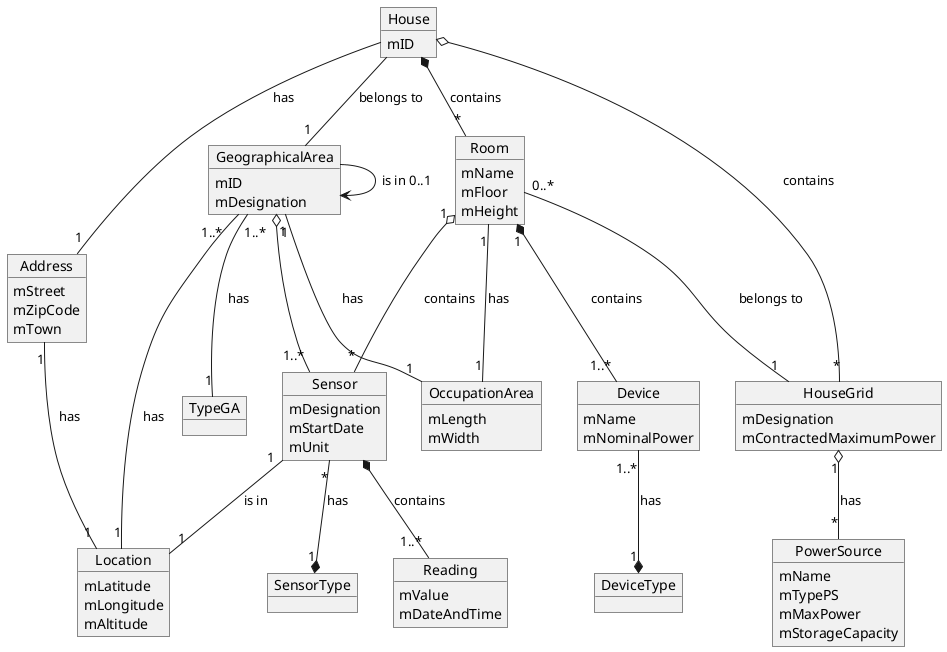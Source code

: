 @startuml

object House{
mID
}

object Address {
mStreet
mZipCode
mTown
}

object GeographicalArea{
mID
mDesignation
}

object Location{
mLatitude
mLongitude
mAltitude
}

object TypeGA


object OccupationArea{
mLength
mWidth
}


object Room{
mName
mFloor
mHeight
}


object Sensor{
mDesignation
mStartDate
mUnit
}

object SensorType

object HouseGrid {
mDesignation
mContractedMaximumPower
}

object Reading{
mValue
mDateAndTime
}

object Device {
mName
mNominalPower
}

object DeviceType

object PowerSource{
mName
mTypePS
mMaxPower
mStorageCapacity
}



House -- "1" GeographicalArea: belongs to
House -- "1" Address: has
House *-- "*" Room: contains
House o-- "*" HouseGrid: contains

Address "1" -- "1" Location: has

GeographicalArea ->  GeographicalArea: is in 0..1
GeographicalArea "1..*"-- "1" TypeGA: has
GeographicalArea" 1" o-- "1..*" Sensor
GeographicalArea "   1"-- "1" OccupationArea: has
GeographicalArea "1..*  "-- "1" Location: has

Room "1" o-- "          *"Sensor: contains
Room "1"*-- "1..*"Device: contains
Room "0..*"-- "1" HouseGrid: belongs to
Room "1"-- "1" OccupationArea: has


Sensor *-- "1..*"Reading: contains
Sensor "*" --* "1" SensorType: has
Sensor "1" -- "1" Location: is in

HouseGrid "1" o--  "*" PowerSource: has

Device "1..*" --* "1" DeviceType: has
@enduml